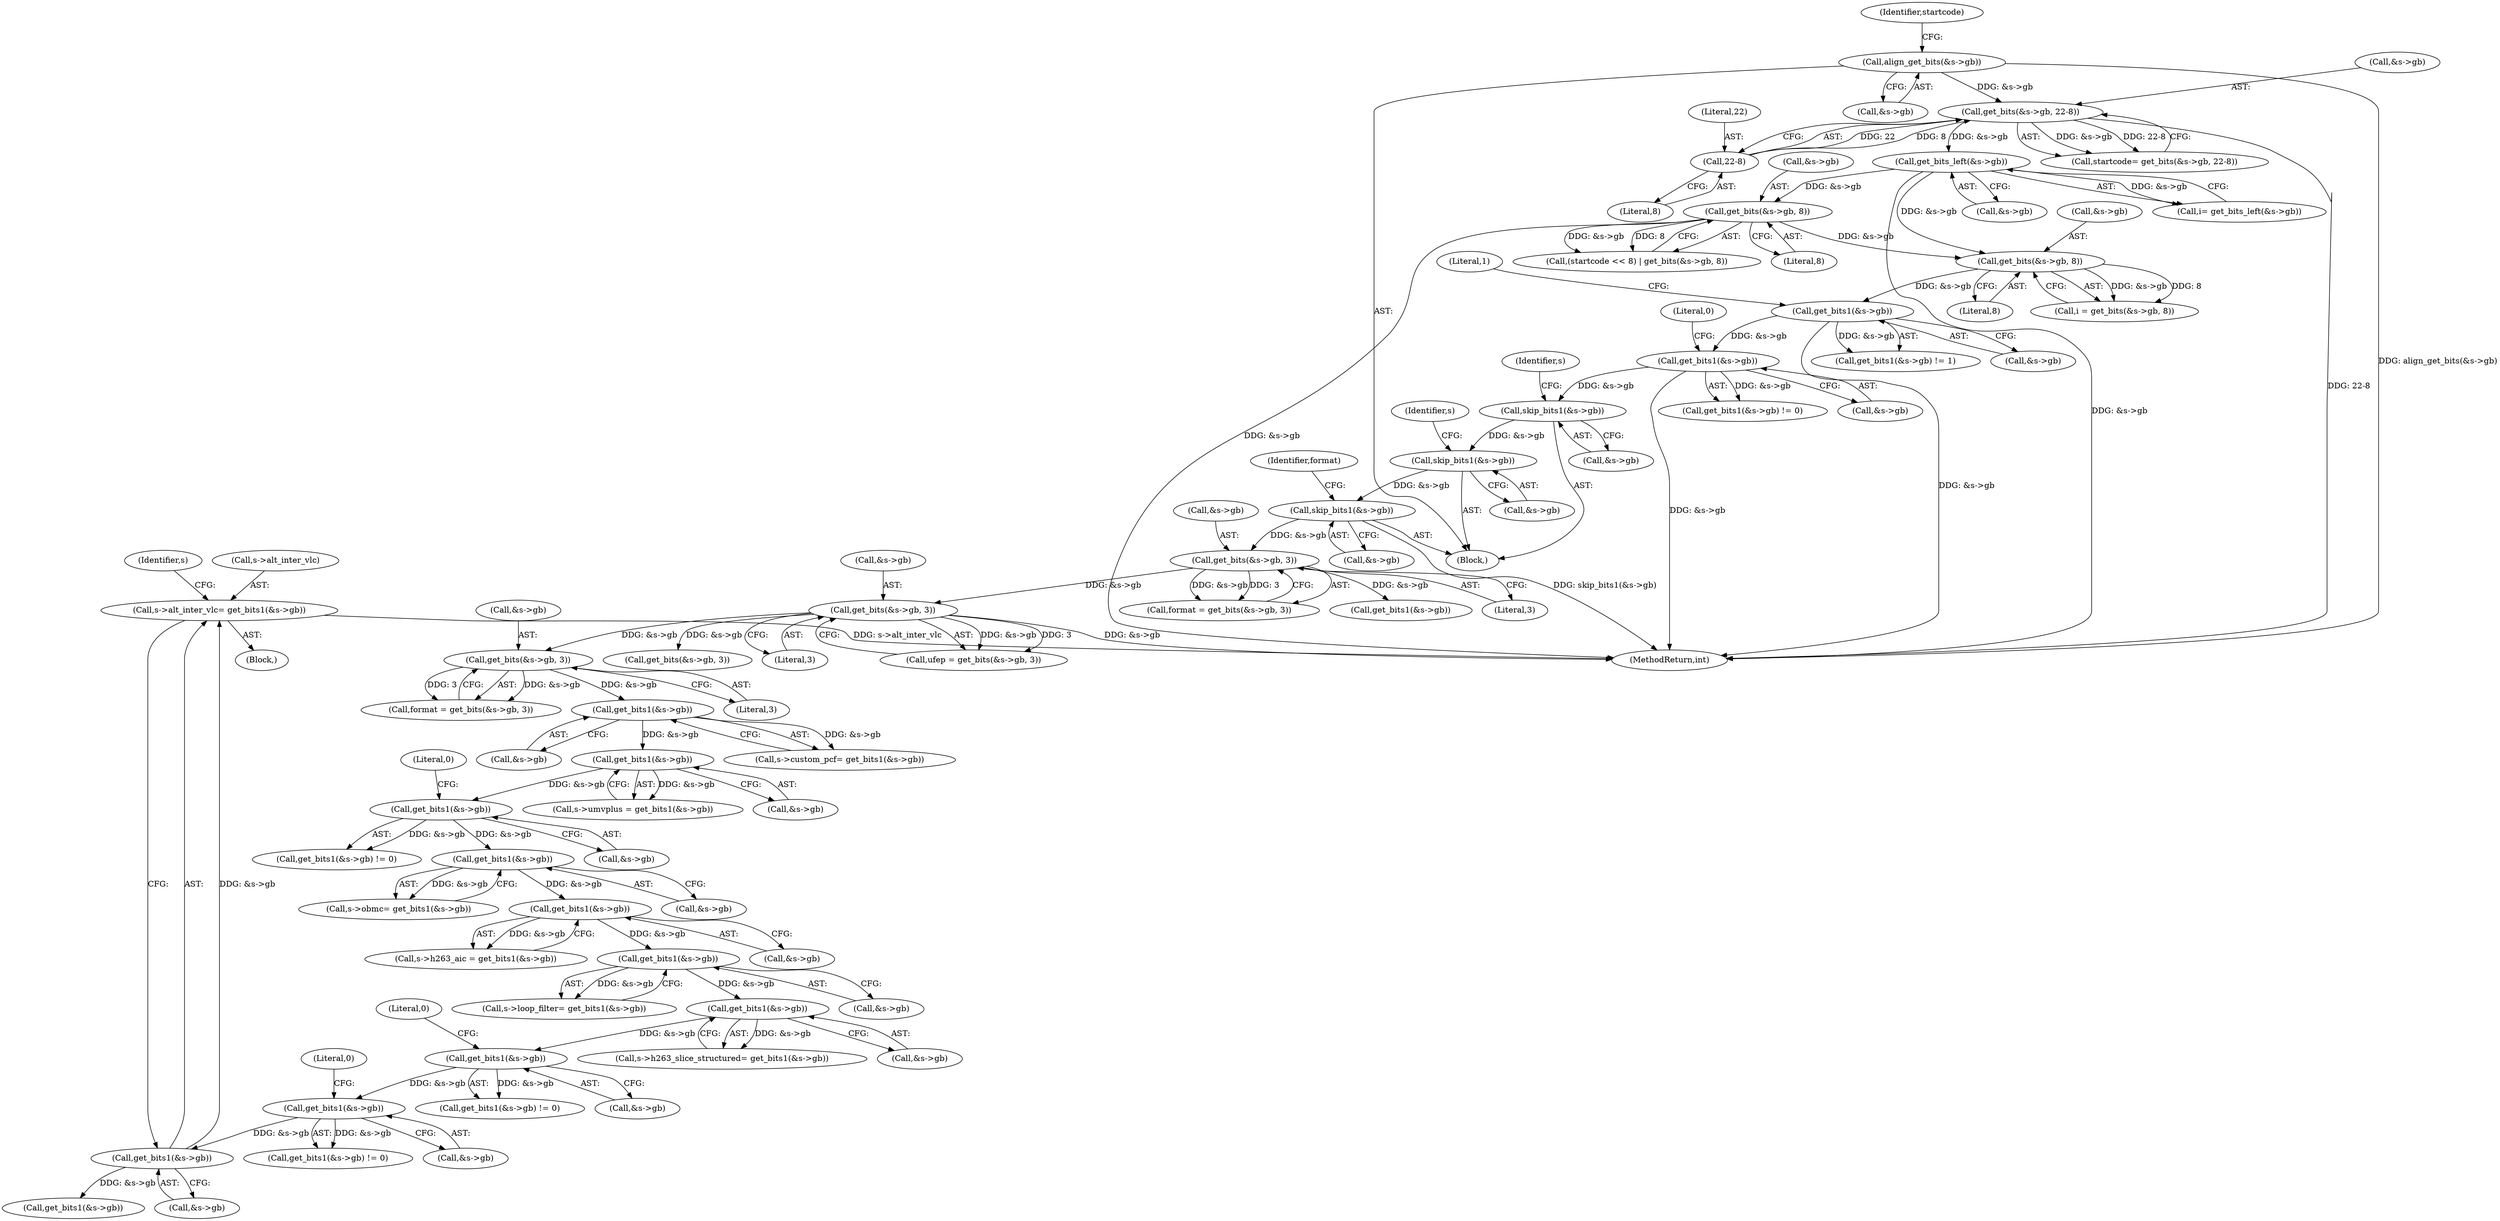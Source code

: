 digraph "0_libav_0a49a62f998747cfa564d98d36a459fe70d3299b@pointer" {
"1000574" [label="(Call,s->alt_inter_vlc= get_bits1(&s->gb))"];
"1000578" [label="(Call,get_bits1(&s->gb))"];
"1000561" [label="(Call,get_bits1(&s->gb))"];
"1000546" [label="(Call,get_bits1(&s->gb))"];
"1000539" [label="(Call,get_bits1(&s->gb))"];
"1000515" [label="(Call,get_bits1(&s->gb))"];
"1000506" [label="(Call,get_bits1(&s->gb))"];
"1000497" [label="(Call,get_bits1(&s->gb))"];
"1000480" [label="(Call,get_bits1(&s->gb))"];
"1000473" [label="(Call,get_bits1(&s->gb))"];
"1000464" [label="(Call,get_bits1(&s->gb))"];
"1000448" [label="(Call,get_bits(&s->gb, 3))"];
"1000435" [label="(Call,get_bits(&s->gb, 3))"];
"1000293" [label="(Call,get_bits(&s->gb, 3))"];
"1000286" [label="(Call,skip_bits1(&s->gb))"];
"1000281" [label="(Call,skip_bits1(&s->gb))"];
"1000276" [label="(Call,skip_bits1(&s->gb))"];
"1000260" [label="(Call,get_bits1(&s->gb))"];
"1000242" [label="(Call,get_bits1(&s->gb))"];
"1000208" [label="(Call,get_bits(&s->gb, 8))"];
"1000180" [label="(Call,get_bits(&s->gb, 8))"];
"1000161" [label="(Call,get_bits_left(&s->gb))"];
"1000150" [label="(Call,get_bits(&s->gb, 22-8))"];
"1000143" [label="(Call,align_get_bits(&s->gb))"];
"1000155" [label="(Call,22-8)"];
"1000481" [label="(Call,&s->gb)"];
"1000143" [label="(Call,align_get_bits(&s->gb))"];
"1000261" [label="(Call,&s->gb)"];
"1000433" [label="(Call,ufep = get_bits(&s->gb, 3))"];
"1000448" [label="(Call,get_bits(&s->gb, 3))"];
"1000498" [label="(Call,&s->gb)"];
"1000281" [label="(Call,skip_bits1(&s->gb))"];
"1000578" [label="(Call,get_bits1(&s->gb))"];
"1000445" [label="(Block,)"];
"1000480" [label="(Call,get_bits1(&s->gb))"];
"1000515" [label="(Call,get_bits1(&s->gb))"];
"1000265" [label="(Literal,0)"];
"1000585" [label="(Identifier,s)"];
"1000155" [label="(Call,22-8)"];
"1000449" [label="(Call,&s->gb)"];
"1000176" [label="(Call,(startcode << 8) | get_bits(&s->gb, 8))"];
"1000506" [label="(Call,get_bits1(&s->gb))"];
"1000243" [label="(Call,&s->gb)"];
"1000587" [label="(Call,get_bits1(&s->gb))"];
"1000292" [label="(Identifier,format)"];
"1000507" [label="(Call,&s->gb)"];
"1000241" [label="(Call,get_bits1(&s->gb) != 1)"];
"1000473" [label="(Call,get_bits1(&s->gb))"];
"1000460" [label="(Call,s->custom_pcf= get_bits1(&s->gb))"];
"1000516" [label="(Call,&s->gb)"];
"1000579" [label="(Call,&s->gb)"];
"1000511" [label="(Call,s->loop_filter= get_bits1(&s->gb))"];
"1000493" [label="(Call,s->obmc= get_bits1(&s->gb))"];
"1000453" [label="(Literal,3)"];
"1000547" [label="(Call,&s->gb)"];
"1000545" [label="(Call,get_bits1(&s->gb) != 0)"];
"1000561" [label="(Call,get_bits1(&s->gb))"];
"1000156" [label="(Literal,22)"];
"1000180" [label="(Call,get_bits(&s->gb, 8))"];
"1000144" [label="(Call,&s->gb)"];
"1000260" [label="(Call,get_bits1(&s->gb))"];
"1000435" [label="(Call,get_bits(&s->gb, 3))"];
"1000562" [label="(Call,&s->gb)"];
"1000575" [label="(Call,s->alt_inter_vlc)"];
"1000289" [label="(Identifier,s)"];
"1000159" [label="(Call,i= get_bits_left(&s->gb))"];
"1000162" [label="(Call,&s->gb)"];
"1000485" [label="(Literal,0)"];
"1000242" [label="(Call,get_bits1(&s->gb))"];
"1000446" [label="(Call,format = get_bits(&s->gb, 3))"];
"1000151" [label="(Call,&s->gb)"];
"1000551" [label="(Literal,0)"];
"1000633" [label="(Call,get_bits(&s->gb, 3))"];
"1000277" [label="(Call,&s->gb)"];
"1000157" [label="(Literal,8)"];
"1000150" [label="(Call,get_bits(&s->gb, 22-8))"];
"1000276" [label="(Call,skip_bits1(&s->gb))"];
"1000502" [label="(Call,s->h263_aic = get_bits1(&s->gb))"];
"1000209" [label="(Call,&s->gb)"];
"1000540" [label="(Call,&s->gb)"];
"1000497" [label="(Call,get_bits1(&s->gb))"];
"1000206" [label="(Call,i = get_bits(&s->gb, 8))"];
"1000293" [label="(Call,get_bits(&s->gb, 3))"];
"1000247" [label="(Literal,1)"];
"1000440" [label="(Literal,3)"];
"1000148" [label="(Call,startcode= get_bits(&s->gb, 22-8))"];
"1000294" [label="(Call,&s->gb)"];
"1000566" [label="(Literal,0)"];
"1000333" [label="(Call,get_bits1(&s->gb))"];
"1000535" [label="(Call,s->h263_slice_structured= get_bits1(&s->gb))"];
"1000286" [label="(Call,skip_bits1(&s->gb))"];
"1000539" [label="(Call,get_bits1(&s->gb))"];
"1000284" [label="(Identifier,s)"];
"1000161" [label="(Call,get_bits_left(&s->gb))"];
"1000298" [label="(Literal,3)"];
"1000136" [label="(Block,)"];
"1000291" [label="(Call,format = get_bits(&s->gb, 3))"];
"1000560" [label="(Call,get_bits1(&s->gb) != 0)"];
"1000474" [label="(Call,&s->gb)"];
"1000208" [label="(Call,get_bits(&s->gb, 8))"];
"1000574" [label="(Call,s->alt_inter_vlc= get_bits1(&s->gb))"];
"1000465" [label="(Call,&s->gb)"];
"1000287" [label="(Call,&s->gb)"];
"1000213" [label="(Literal,8)"];
"1000181" [label="(Call,&s->gb)"];
"1000282" [label="(Call,&s->gb)"];
"1000185" [label="(Literal,8)"];
"1000546" [label="(Call,get_bits1(&s->gb))"];
"1000149" [label="(Identifier,startcode)"];
"1001103" [label="(MethodReturn,int)"];
"1000479" [label="(Call,get_bits1(&s->gb) != 0)"];
"1000469" [label="(Call,s->umvplus = get_bits1(&s->gb))"];
"1000259" [label="(Call,get_bits1(&s->gb) != 0)"];
"1000464" [label="(Call,get_bits1(&s->gb))"];
"1000436" [label="(Call,&s->gb)"];
"1000574" -> "1000445"  [label="AST: "];
"1000574" -> "1000578"  [label="CFG: "];
"1000575" -> "1000574"  [label="AST: "];
"1000578" -> "1000574"  [label="AST: "];
"1000585" -> "1000574"  [label="CFG: "];
"1000574" -> "1001103"  [label="DDG: s->alt_inter_vlc"];
"1000578" -> "1000574"  [label="DDG: &s->gb"];
"1000578" -> "1000579"  [label="CFG: "];
"1000579" -> "1000578"  [label="AST: "];
"1000561" -> "1000578"  [label="DDG: &s->gb"];
"1000578" -> "1000587"  [label="DDG: &s->gb"];
"1000561" -> "1000560"  [label="AST: "];
"1000561" -> "1000562"  [label="CFG: "];
"1000562" -> "1000561"  [label="AST: "];
"1000566" -> "1000561"  [label="CFG: "];
"1000561" -> "1000560"  [label="DDG: &s->gb"];
"1000546" -> "1000561"  [label="DDG: &s->gb"];
"1000546" -> "1000545"  [label="AST: "];
"1000546" -> "1000547"  [label="CFG: "];
"1000547" -> "1000546"  [label="AST: "];
"1000551" -> "1000546"  [label="CFG: "];
"1000546" -> "1000545"  [label="DDG: &s->gb"];
"1000539" -> "1000546"  [label="DDG: &s->gb"];
"1000539" -> "1000535"  [label="AST: "];
"1000539" -> "1000540"  [label="CFG: "];
"1000540" -> "1000539"  [label="AST: "];
"1000535" -> "1000539"  [label="CFG: "];
"1000539" -> "1000535"  [label="DDG: &s->gb"];
"1000515" -> "1000539"  [label="DDG: &s->gb"];
"1000515" -> "1000511"  [label="AST: "];
"1000515" -> "1000516"  [label="CFG: "];
"1000516" -> "1000515"  [label="AST: "];
"1000511" -> "1000515"  [label="CFG: "];
"1000515" -> "1000511"  [label="DDG: &s->gb"];
"1000506" -> "1000515"  [label="DDG: &s->gb"];
"1000506" -> "1000502"  [label="AST: "];
"1000506" -> "1000507"  [label="CFG: "];
"1000507" -> "1000506"  [label="AST: "];
"1000502" -> "1000506"  [label="CFG: "];
"1000506" -> "1000502"  [label="DDG: &s->gb"];
"1000497" -> "1000506"  [label="DDG: &s->gb"];
"1000497" -> "1000493"  [label="AST: "];
"1000497" -> "1000498"  [label="CFG: "];
"1000498" -> "1000497"  [label="AST: "];
"1000493" -> "1000497"  [label="CFG: "];
"1000497" -> "1000493"  [label="DDG: &s->gb"];
"1000480" -> "1000497"  [label="DDG: &s->gb"];
"1000480" -> "1000479"  [label="AST: "];
"1000480" -> "1000481"  [label="CFG: "];
"1000481" -> "1000480"  [label="AST: "];
"1000485" -> "1000480"  [label="CFG: "];
"1000480" -> "1000479"  [label="DDG: &s->gb"];
"1000473" -> "1000480"  [label="DDG: &s->gb"];
"1000473" -> "1000469"  [label="AST: "];
"1000473" -> "1000474"  [label="CFG: "];
"1000474" -> "1000473"  [label="AST: "];
"1000469" -> "1000473"  [label="CFG: "];
"1000473" -> "1000469"  [label="DDG: &s->gb"];
"1000464" -> "1000473"  [label="DDG: &s->gb"];
"1000464" -> "1000460"  [label="AST: "];
"1000464" -> "1000465"  [label="CFG: "];
"1000465" -> "1000464"  [label="AST: "];
"1000460" -> "1000464"  [label="CFG: "];
"1000464" -> "1000460"  [label="DDG: &s->gb"];
"1000448" -> "1000464"  [label="DDG: &s->gb"];
"1000448" -> "1000446"  [label="AST: "];
"1000448" -> "1000453"  [label="CFG: "];
"1000449" -> "1000448"  [label="AST: "];
"1000453" -> "1000448"  [label="AST: "];
"1000446" -> "1000448"  [label="CFG: "];
"1000448" -> "1000446"  [label="DDG: &s->gb"];
"1000448" -> "1000446"  [label="DDG: 3"];
"1000435" -> "1000448"  [label="DDG: &s->gb"];
"1000435" -> "1000433"  [label="AST: "];
"1000435" -> "1000440"  [label="CFG: "];
"1000436" -> "1000435"  [label="AST: "];
"1000440" -> "1000435"  [label="AST: "];
"1000433" -> "1000435"  [label="CFG: "];
"1000435" -> "1001103"  [label="DDG: &s->gb"];
"1000435" -> "1000433"  [label="DDG: &s->gb"];
"1000435" -> "1000433"  [label="DDG: 3"];
"1000293" -> "1000435"  [label="DDG: &s->gb"];
"1000435" -> "1000633"  [label="DDG: &s->gb"];
"1000293" -> "1000291"  [label="AST: "];
"1000293" -> "1000298"  [label="CFG: "];
"1000294" -> "1000293"  [label="AST: "];
"1000298" -> "1000293"  [label="AST: "];
"1000291" -> "1000293"  [label="CFG: "];
"1000293" -> "1000291"  [label="DDG: &s->gb"];
"1000293" -> "1000291"  [label="DDG: 3"];
"1000286" -> "1000293"  [label="DDG: &s->gb"];
"1000293" -> "1000333"  [label="DDG: &s->gb"];
"1000286" -> "1000136"  [label="AST: "];
"1000286" -> "1000287"  [label="CFG: "];
"1000287" -> "1000286"  [label="AST: "];
"1000292" -> "1000286"  [label="CFG: "];
"1000286" -> "1001103"  [label="DDG: skip_bits1(&s->gb)"];
"1000281" -> "1000286"  [label="DDG: &s->gb"];
"1000281" -> "1000136"  [label="AST: "];
"1000281" -> "1000282"  [label="CFG: "];
"1000282" -> "1000281"  [label="AST: "];
"1000289" -> "1000281"  [label="CFG: "];
"1000276" -> "1000281"  [label="DDG: &s->gb"];
"1000276" -> "1000136"  [label="AST: "];
"1000276" -> "1000277"  [label="CFG: "];
"1000277" -> "1000276"  [label="AST: "];
"1000284" -> "1000276"  [label="CFG: "];
"1000260" -> "1000276"  [label="DDG: &s->gb"];
"1000260" -> "1000259"  [label="AST: "];
"1000260" -> "1000261"  [label="CFG: "];
"1000261" -> "1000260"  [label="AST: "];
"1000265" -> "1000260"  [label="CFG: "];
"1000260" -> "1001103"  [label="DDG: &s->gb"];
"1000260" -> "1000259"  [label="DDG: &s->gb"];
"1000242" -> "1000260"  [label="DDG: &s->gb"];
"1000242" -> "1000241"  [label="AST: "];
"1000242" -> "1000243"  [label="CFG: "];
"1000243" -> "1000242"  [label="AST: "];
"1000247" -> "1000242"  [label="CFG: "];
"1000242" -> "1001103"  [label="DDG: &s->gb"];
"1000242" -> "1000241"  [label="DDG: &s->gb"];
"1000208" -> "1000242"  [label="DDG: &s->gb"];
"1000208" -> "1000206"  [label="AST: "];
"1000208" -> "1000213"  [label="CFG: "];
"1000209" -> "1000208"  [label="AST: "];
"1000213" -> "1000208"  [label="AST: "];
"1000206" -> "1000208"  [label="CFG: "];
"1000208" -> "1000206"  [label="DDG: &s->gb"];
"1000208" -> "1000206"  [label="DDG: 8"];
"1000180" -> "1000208"  [label="DDG: &s->gb"];
"1000161" -> "1000208"  [label="DDG: &s->gb"];
"1000180" -> "1000176"  [label="AST: "];
"1000180" -> "1000185"  [label="CFG: "];
"1000181" -> "1000180"  [label="AST: "];
"1000185" -> "1000180"  [label="AST: "];
"1000176" -> "1000180"  [label="CFG: "];
"1000180" -> "1001103"  [label="DDG: &s->gb"];
"1000180" -> "1000176"  [label="DDG: &s->gb"];
"1000180" -> "1000176"  [label="DDG: 8"];
"1000161" -> "1000180"  [label="DDG: &s->gb"];
"1000161" -> "1000159"  [label="AST: "];
"1000161" -> "1000162"  [label="CFG: "];
"1000162" -> "1000161"  [label="AST: "];
"1000159" -> "1000161"  [label="CFG: "];
"1000161" -> "1001103"  [label="DDG: &s->gb"];
"1000161" -> "1000159"  [label="DDG: &s->gb"];
"1000150" -> "1000161"  [label="DDG: &s->gb"];
"1000150" -> "1000148"  [label="AST: "];
"1000150" -> "1000155"  [label="CFG: "];
"1000151" -> "1000150"  [label="AST: "];
"1000155" -> "1000150"  [label="AST: "];
"1000148" -> "1000150"  [label="CFG: "];
"1000150" -> "1001103"  [label="DDG: 22-8"];
"1000150" -> "1000148"  [label="DDG: &s->gb"];
"1000150" -> "1000148"  [label="DDG: 22-8"];
"1000143" -> "1000150"  [label="DDG: &s->gb"];
"1000155" -> "1000150"  [label="DDG: 22"];
"1000155" -> "1000150"  [label="DDG: 8"];
"1000143" -> "1000136"  [label="AST: "];
"1000143" -> "1000144"  [label="CFG: "];
"1000144" -> "1000143"  [label="AST: "];
"1000149" -> "1000143"  [label="CFG: "];
"1000143" -> "1001103"  [label="DDG: align_get_bits(&s->gb)"];
"1000155" -> "1000157"  [label="CFG: "];
"1000156" -> "1000155"  [label="AST: "];
"1000157" -> "1000155"  [label="AST: "];
}
